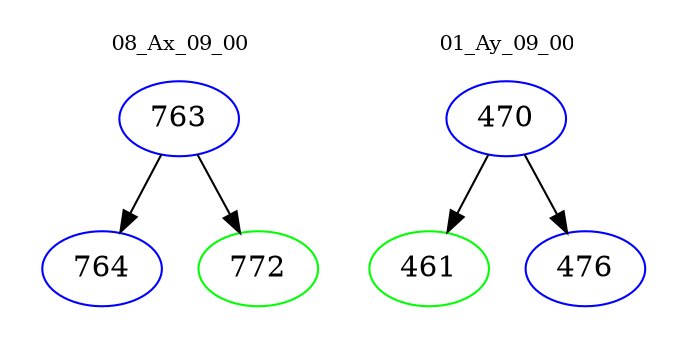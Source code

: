 digraph{
subgraph cluster_0 {
color = white
label = "08_Ax_09_00";
fontsize=10;
T0_763 [label="763", color="blue"]
T0_763 -> T0_764 [color="black"]
T0_764 [label="764", color="blue"]
T0_763 -> T0_772 [color="black"]
T0_772 [label="772", color="green"]
}
subgraph cluster_1 {
color = white
label = "01_Ay_09_00";
fontsize=10;
T1_470 [label="470", color="blue"]
T1_470 -> T1_461 [color="black"]
T1_461 [label="461", color="green"]
T1_470 -> T1_476 [color="black"]
T1_476 [label="476", color="blue"]
}
}

